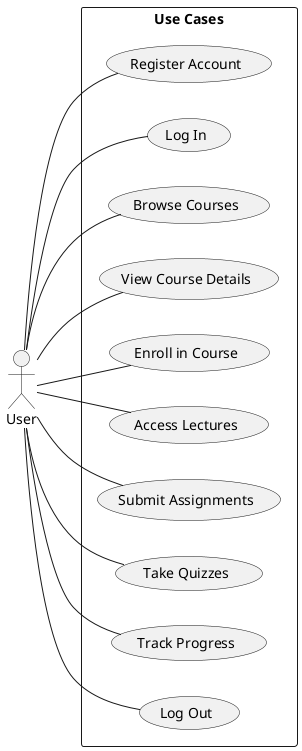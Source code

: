 @startuml
left to right direction
skinparam packageStyle rectangle
actor User as "User"

rectangle "Use Cases" {
  usecase "Register Account" as Register
  usecase "Log In" as LogIn
  usecase "Browse Courses" as BrowseCourses
  usecase "View Course Details" as ViewCourseDetails
  usecase "Enroll in Course" as EnrollInCourse
  usecase "Access Lectures" as AccessLectures
  usecase "Submit Assignments" as SubmitAssignments
  usecase "Take Quizzes" as TakeQuizzes
  usecase "Track Progress" as TrackProgress
  usecase "Log Out" as LogOut
}

User -- Register
User -- LogIn
User -- BrowseCourses
User -- ViewCourseDetails
User -- EnrollInCourse
User -- AccessLectures
User -- SubmitAssignments
User -- TakeQuizzes
User -- TrackProgress
User -- LogOut

@enduml
